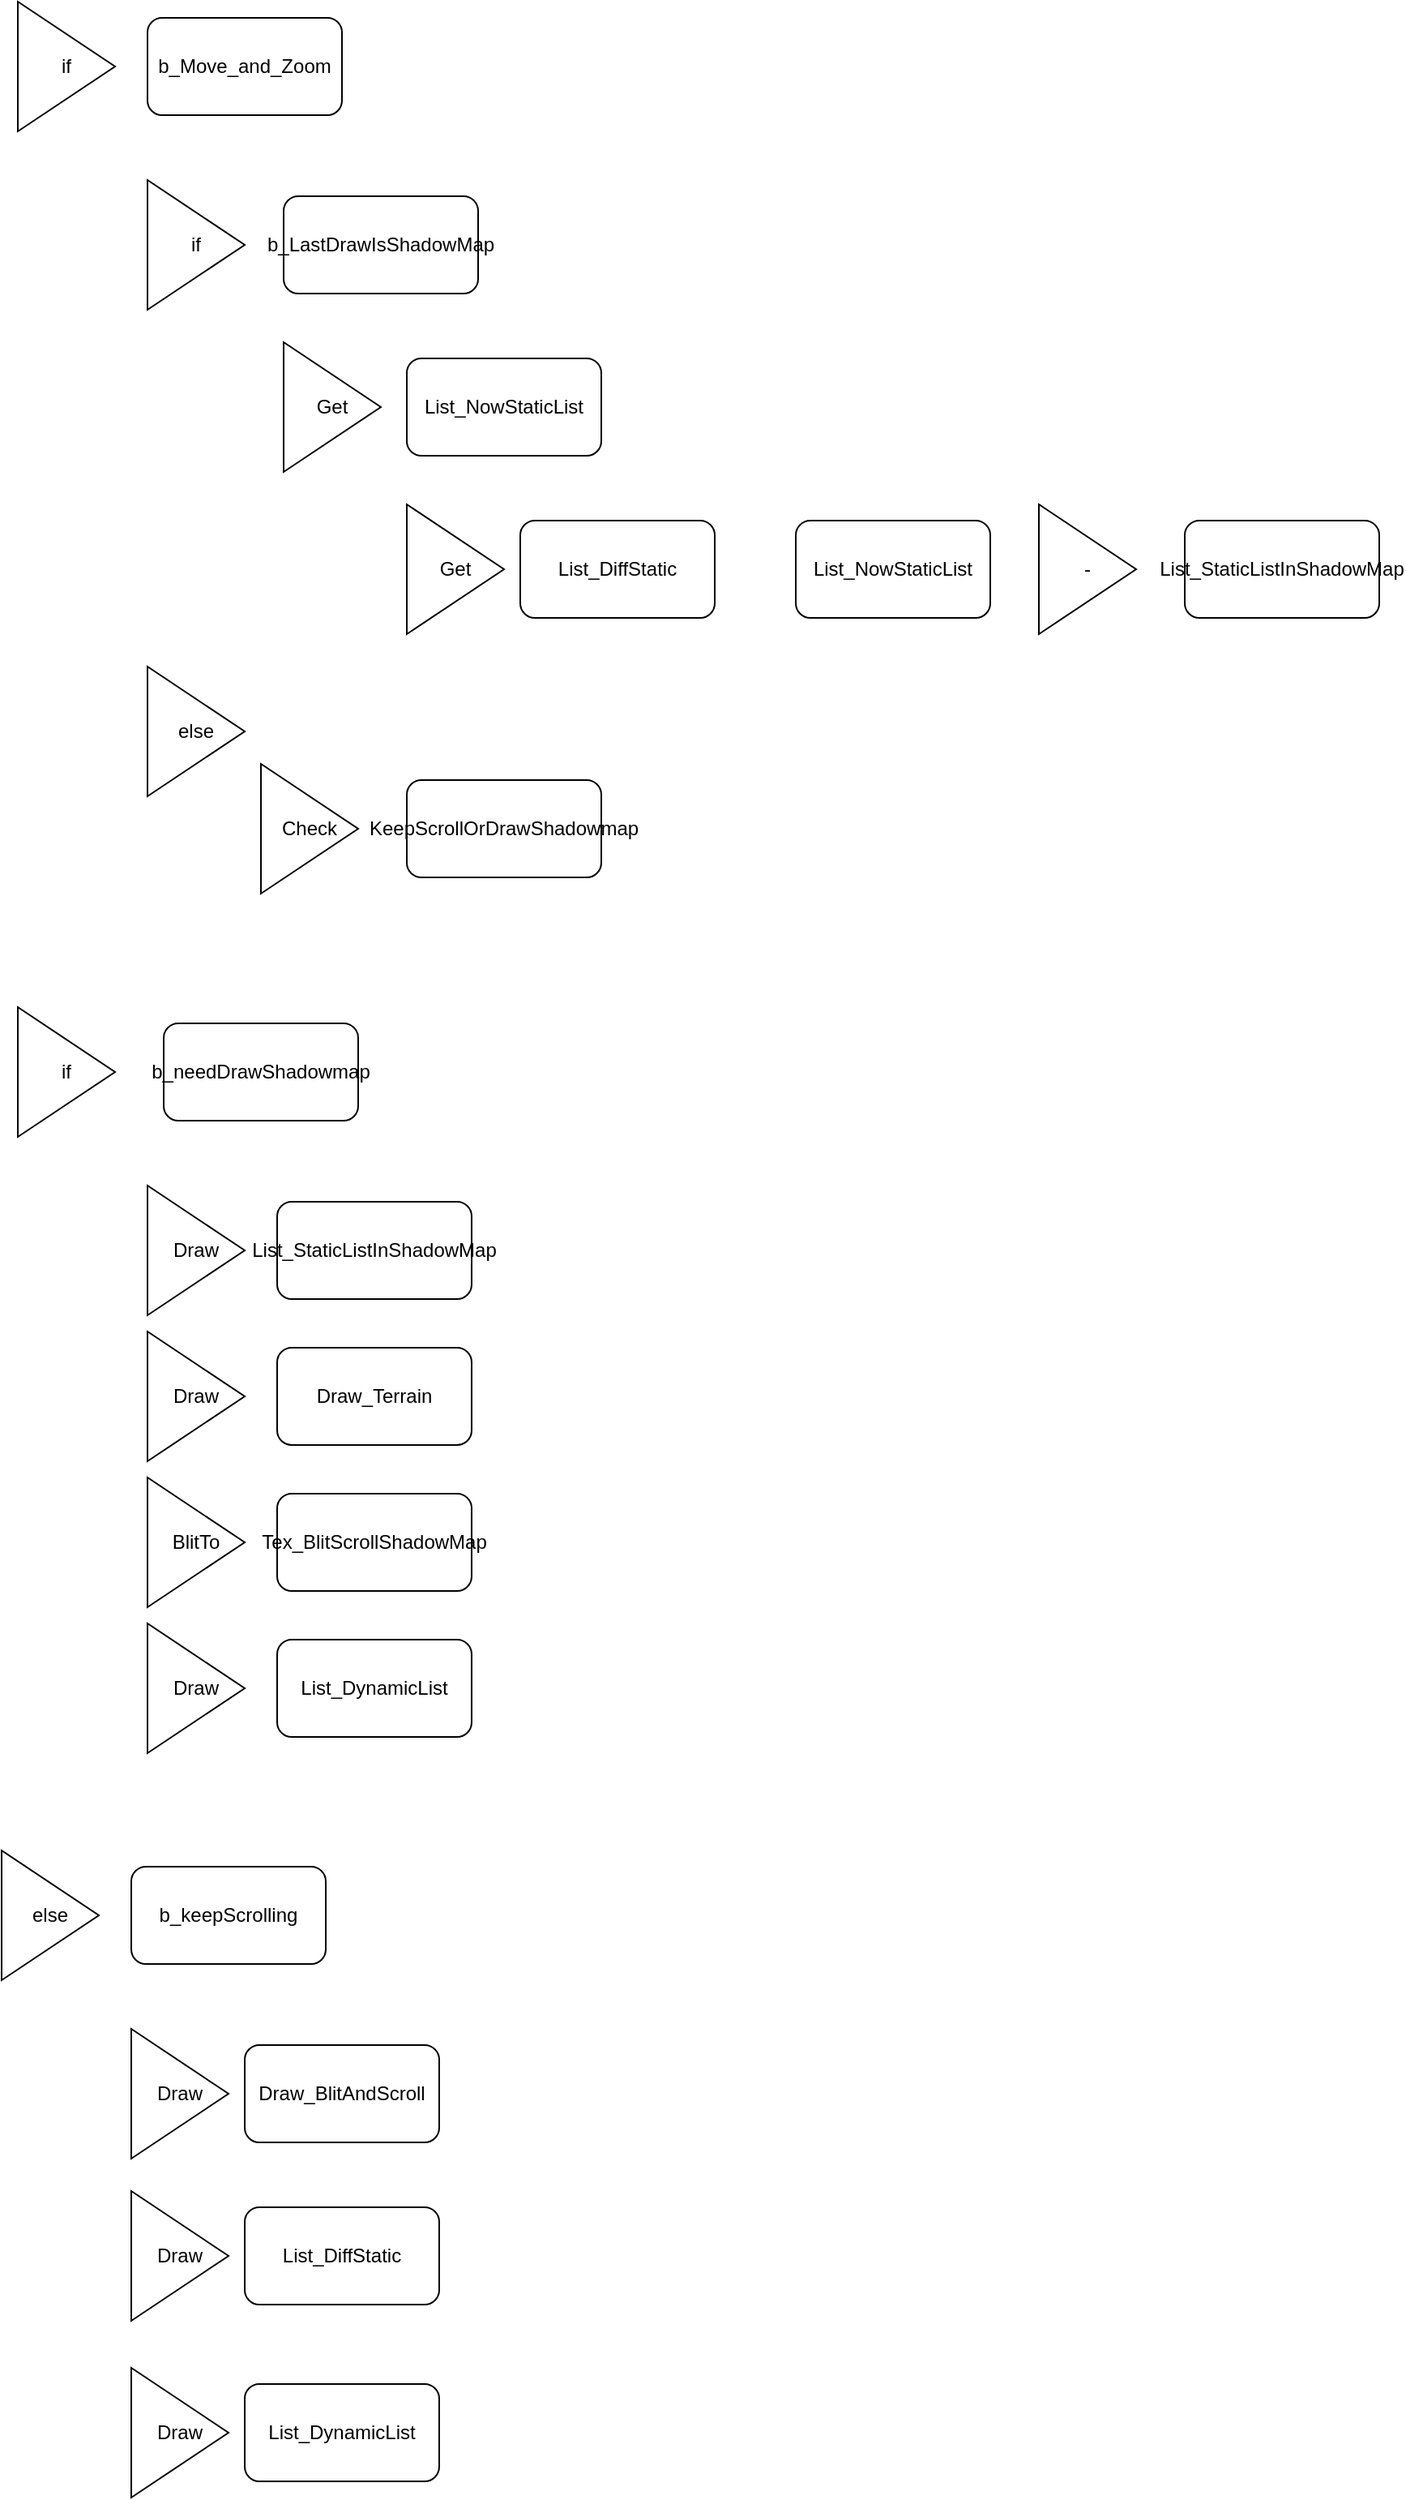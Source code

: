 <mxfile version="21.8.0" type="github">
  <diagram name="第 1 页" id="tpTIRuwBdYfcU_tK5nhm">
    <mxGraphModel dx="2074" dy="1193" grid="1" gridSize="10" guides="1" tooltips="1" connect="1" arrows="1" fold="1" page="1" pageScale="1" pageWidth="827" pageHeight="1169" math="0" shadow="0">
      <root>
        <mxCell id="0" />
        <mxCell id="1" parent="0" />
        <mxCell id="qYZ6arqdh1aG3K48zh44-1" value="b_Move_and_Zoom" style="rounded=1;whiteSpace=wrap;html=1;" parent="1" vertex="1">
          <mxGeometry x="210" y="140" width="120" height="60" as="geometry" />
        </mxCell>
        <mxCell id="qYZ6arqdh1aG3K48zh44-3" value="Draw_BlitAndScroll" style="rounded=1;whiteSpace=wrap;html=1;" parent="1" vertex="1">
          <mxGeometry x="270" y="1390" width="120" height="60" as="geometry" />
        </mxCell>
        <mxCell id="qYZ6arqdh1aG3K48zh44-5" value="List_NowStaticList" style="rounded=1;whiteSpace=wrap;html=1;" parent="1" vertex="1">
          <mxGeometry x="370" y="350" width="120" height="60" as="geometry" />
        </mxCell>
        <mxCell id="qYZ6arqdh1aG3K48zh44-6" value="List_DiffStatic" style="rounded=1;whiteSpace=wrap;html=1;" parent="1" vertex="1">
          <mxGeometry x="270" y="1490" width="120" height="60" as="geometry" />
        </mxCell>
        <mxCell id="cVDtUpflLroiLYzEPpSZ-1" value="if" style="triangle;whiteSpace=wrap;html=1;" vertex="1" parent="1">
          <mxGeometry x="130" y="130" width="60" height="80" as="geometry" />
        </mxCell>
        <mxCell id="cVDtUpflLroiLYzEPpSZ-2" value="if" style="triangle;whiteSpace=wrap;html=1;" vertex="1" parent="1">
          <mxGeometry x="210" y="240" width="60" height="80" as="geometry" />
        </mxCell>
        <mxCell id="cVDtUpflLroiLYzEPpSZ-4" value="b_LastDrawIsShadowMap" style="rounded=1;whiteSpace=wrap;html=1;" vertex="1" parent="1">
          <mxGeometry x="294" y="250" width="120" height="60" as="geometry" />
        </mxCell>
        <mxCell id="cVDtUpflLroiLYzEPpSZ-5" value="Get" style="triangle;whiteSpace=wrap;html=1;" vertex="1" parent="1">
          <mxGeometry x="294" y="340" width="60" height="80" as="geometry" />
        </mxCell>
        <mxCell id="cVDtUpflLroiLYzEPpSZ-6" value="Get" style="triangle;whiteSpace=wrap;html=1;" vertex="1" parent="1">
          <mxGeometry x="370" y="440" width="60" height="80" as="geometry" />
        </mxCell>
        <mxCell id="cVDtUpflLroiLYzEPpSZ-7" value="List_DiffStatic" style="rounded=1;whiteSpace=wrap;html=1;" vertex="1" parent="1">
          <mxGeometry x="440" y="450" width="120" height="60" as="geometry" />
        </mxCell>
        <mxCell id="cVDtUpflLroiLYzEPpSZ-8" value="List_NowStaticList" style="rounded=1;whiteSpace=wrap;html=1;" vertex="1" parent="1">
          <mxGeometry x="610" y="450" width="120" height="60" as="geometry" />
        </mxCell>
        <mxCell id="cVDtUpflLroiLYzEPpSZ-9" value="-" style="triangle;whiteSpace=wrap;html=1;" vertex="1" parent="1">
          <mxGeometry x="760" y="440" width="60" height="80" as="geometry" />
        </mxCell>
        <mxCell id="cVDtUpflLroiLYzEPpSZ-10" value="List_StaticListInShadowMap" style="rounded=1;whiteSpace=wrap;html=1;" vertex="1" parent="1">
          <mxGeometry x="850" y="450" width="120" height="60" as="geometry" />
        </mxCell>
        <mxCell id="cVDtUpflLroiLYzEPpSZ-11" value="else" style="triangle;whiteSpace=wrap;html=1;" vertex="1" parent="1">
          <mxGeometry x="210" y="540" width="60" height="80" as="geometry" />
        </mxCell>
        <mxCell id="cVDtUpflLroiLYzEPpSZ-14" value="Check" style="triangle;whiteSpace=wrap;html=1;" vertex="1" parent="1">
          <mxGeometry x="280" y="600" width="60" height="80" as="geometry" />
        </mxCell>
        <mxCell id="cVDtUpflLroiLYzEPpSZ-15" value="KeepScrollOrDrawShadowmap" style="rounded=1;whiteSpace=wrap;html=1;" vertex="1" parent="1">
          <mxGeometry x="370" y="610" width="120" height="60" as="geometry" />
        </mxCell>
        <mxCell id="cVDtUpflLroiLYzEPpSZ-16" value="if" style="triangle;whiteSpace=wrap;html=1;" vertex="1" parent="1">
          <mxGeometry x="130" y="750" width="60" height="80" as="geometry" />
        </mxCell>
        <mxCell id="cVDtUpflLroiLYzEPpSZ-17" value="b_needDrawShadowmap" style="rounded=1;whiteSpace=wrap;html=1;" vertex="1" parent="1">
          <mxGeometry x="220" y="760" width="120" height="60" as="geometry" />
        </mxCell>
        <mxCell id="cVDtUpflLroiLYzEPpSZ-18" value="Draw" style="triangle;whiteSpace=wrap;html=1;" vertex="1" parent="1">
          <mxGeometry x="210" y="860" width="60" height="80" as="geometry" />
        </mxCell>
        <mxCell id="cVDtUpflLroiLYzEPpSZ-19" value="List_StaticListInShadowMap" style="rounded=1;whiteSpace=wrap;html=1;" vertex="1" parent="1">
          <mxGeometry x="290" y="870" width="120" height="60" as="geometry" />
        </mxCell>
        <mxCell id="cVDtUpflLroiLYzEPpSZ-20" value="BlitTo" style="triangle;whiteSpace=wrap;html=1;" vertex="1" parent="1">
          <mxGeometry x="210" y="1040" width="60" height="80" as="geometry" />
        </mxCell>
        <mxCell id="cVDtUpflLroiLYzEPpSZ-21" value="Tex_BlitScrollShadowMap" style="rounded=1;whiteSpace=wrap;html=1;" vertex="1" parent="1">
          <mxGeometry x="290" y="1050" width="120" height="60" as="geometry" />
        </mxCell>
        <mxCell id="cVDtUpflLroiLYzEPpSZ-22" value="Draw" style="triangle;whiteSpace=wrap;html=1;" vertex="1" parent="1">
          <mxGeometry x="210" y="1130" width="60" height="80" as="geometry" />
        </mxCell>
        <mxCell id="cVDtUpflLroiLYzEPpSZ-23" value="List_DynamicList" style="rounded=1;whiteSpace=wrap;html=1;" vertex="1" parent="1">
          <mxGeometry x="290" y="1140" width="120" height="60" as="geometry" />
        </mxCell>
        <mxCell id="cVDtUpflLroiLYzEPpSZ-24" value="else" style="triangle;whiteSpace=wrap;html=1;" vertex="1" parent="1">
          <mxGeometry x="120" y="1270" width="60" height="80" as="geometry" />
        </mxCell>
        <mxCell id="cVDtUpflLroiLYzEPpSZ-25" value="b_keepScrolling" style="rounded=1;whiteSpace=wrap;html=1;" vertex="1" parent="1">
          <mxGeometry x="200" y="1280" width="120" height="60" as="geometry" />
        </mxCell>
        <mxCell id="cVDtUpflLroiLYzEPpSZ-26" value="Draw" style="triangle;whiteSpace=wrap;html=1;" vertex="1" parent="1">
          <mxGeometry x="200" y="1480" width="60" height="80" as="geometry" />
        </mxCell>
        <mxCell id="cVDtUpflLroiLYzEPpSZ-27" value="Draw" style="triangle;whiteSpace=wrap;html=1;" vertex="1" parent="1">
          <mxGeometry x="200" y="1589" width="60" height="80" as="geometry" />
        </mxCell>
        <mxCell id="cVDtUpflLroiLYzEPpSZ-28" value="List_DynamicList" style="rounded=1;whiteSpace=wrap;html=1;" vertex="1" parent="1">
          <mxGeometry x="270" y="1599" width="120" height="60" as="geometry" />
        </mxCell>
        <mxCell id="cVDtUpflLroiLYzEPpSZ-29" value="Draw" style="triangle;whiteSpace=wrap;html=1;" vertex="1" parent="1">
          <mxGeometry x="200" y="1380" width="60" height="80" as="geometry" />
        </mxCell>
        <mxCell id="cVDtUpflLroiLYzEPpSZ-30" value="Draw_Terrain" style="rounded=1;whiteSpace=wrap;html=1;" vertex="1" parent="1">
          <mxGeometry x="290" y="960" width="120" height="60" as="geometry" />
        </mxCell>
        <mxCell id="cVDtUpflLroiLYzEPpSZ-31" value="Draw" style="triangle;whiteSpace=wrap;html=1;" vertex="1" parent="1">
          <mxGeometry x="210" y="950" width="60" height="80" as="geometry" />
        </mxCell>
      </root>
    </mxGraphModel>
  </diagram>
</mxfile>
